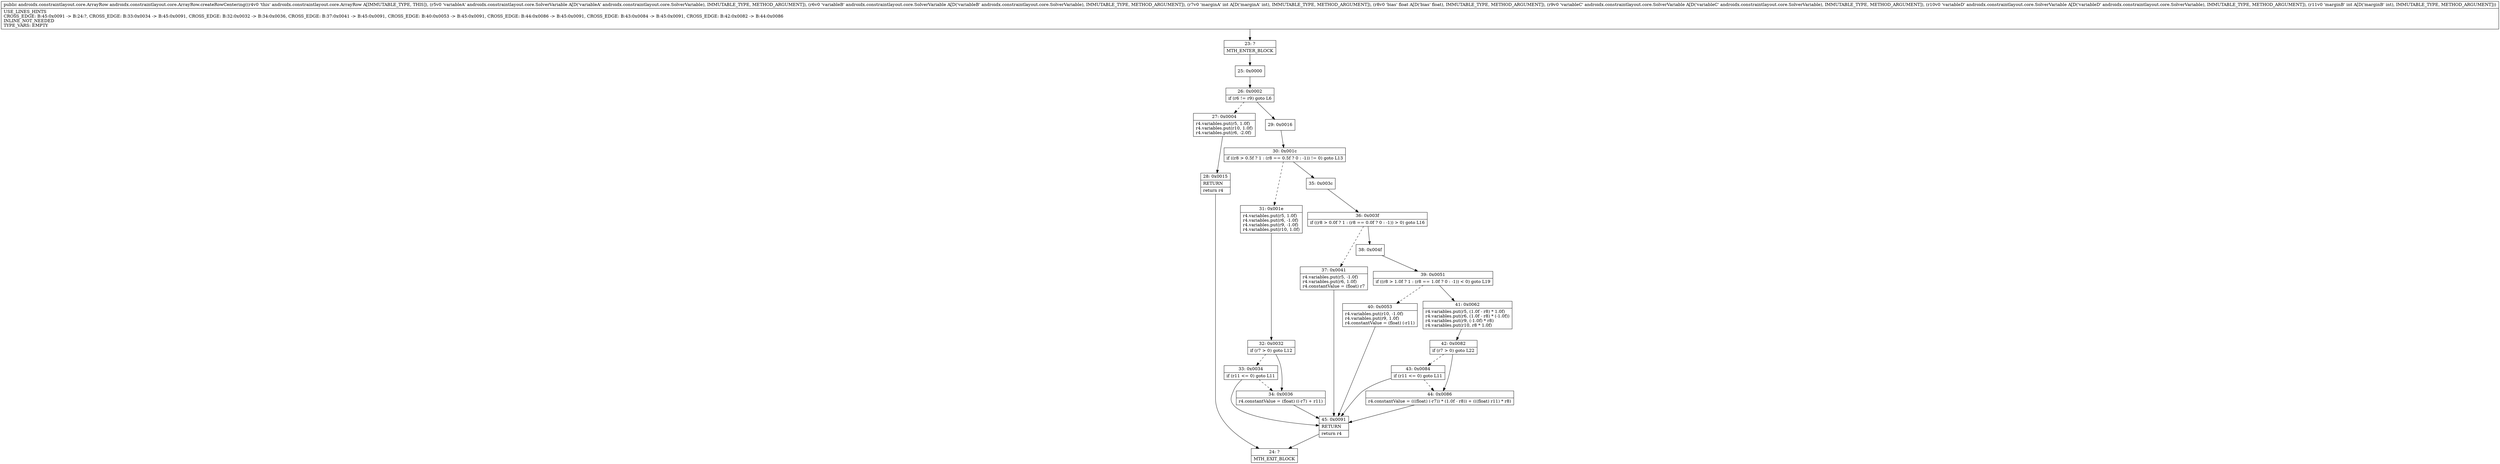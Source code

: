 digraph "CFG forandroidx.constraintlayout.core.ArrayRow.createRowCentering(Landroidx\/constraintlayout\/core\/SolverVariable;Landroidx\/constraintlayout\/core\/SolverVariable;IFLandroidx\/constraintlayout\/core\/SolverVariable;Landroidx\/constraintlayout\/core\/SolverVariable;I)Landroidx\/constraintlayout\/core\/ArrayRow;" {
Node_23 [shape=record,label="{23\:\ ?|MTH_ENTER_BLOCK\l}"];
Node_25 [shape=record,label="{25\:\ 0x0000}"];
Node_26 [shape=record,label="{26\:\ 0x0002|if (r6 != r9) goto L6\l}"];
Node_27 [shape=record,label="{27\:\ 0x0004|r4.variables.put(r5, 1.0f)\lr4.variables.put(r10, 1.0f)\lr4.variables.put(r6, \-2.0f)\l}"];
Node_28 [shape=record,label="{28\:\ 0x0015|RETURN\l|return r4\l}"];
Node_24 [shape=record,label="{24\:\ ?|MTH_EXIT_BLOCK\l}"];
Node_29 [shape=record,label="{29\:\ 0x0016}"];
Node_30 [shape=record,label="{30\:\ 0x001c|if ((r8 \> 0.5f ? 1 : (r8 == 0.5f ? 0 : \-1)) != 0) goto L13\l}"];
Node_31 [shape=record,label="{31\:\ 0x001e|r4.variables.put(r5, 1.0f)\lr4.variables.put(r6, \-1.0f)\lr4.variables.put(r9, \-1.0f)\lr4.variables.put(r10, 1.0f)\l}"];
Node_32 [shape=record,label="{32\:\ 0x0032|if (r7 \> 0) goto L12\l}"];
Node_33 [shape=record,label="{33\:\ 0x0034|if (r11 \<= 0) goto L11\l}"];
Node_45 [shape=record,label="{45\:\ 0x0091|RETURN\l|return r4\l}"];
Node_34 [shape=record,label="{34\:\ 0x0036|r4.constantValue = (float) ((\-r7) + r11)\l}"];
Node_35 [shape=record,label="{35\:\ 0x003c}"];
Node_36 [shape=record,label="{36\:\ 0x003f|if ((r8 \> 0.0f ? 1 : (r8 == 0.0f ? 0 : \-1)) \> 0) goto L16\l}"];
Node_37 [shape=record,label="{37\:\ 0x0041|r4.variables.put(r5, \-1.0f)\lr4.variables.put(r6, 1.0f)\lr4.constantValue = (float) r7\l}"];
Node_38 [shape=record,label="{38\:\ 0x004f}"];
Node_39 [shape=record,label="{39\:\ 0x0051|if ((r8 \> 1.0f ? 1 : (r8 == 1.0f ? 0 : \-1)) \< 0) goto L19\l}"];
Node_40 [shape=record,label="{40\:\ 0x0053|r4.variables.put(r10, \-1.0f)\lr4.variables.put(r9, 1.0f)\lr4.constantValue = (float) (\-r11)\l}"];
Node_41 [shape=record,label="{41\:\ 0x0062|r4.variables.put(r5, (1.0f \- r8) * 1.0f)\lr4.variables.put(r6, (1.0f \- r8) * (\-1.0f))\lr4.variables.put(r9, (\-1.0f) * r8)\lr4.variables.put(r10, r8 * 1.0f)\l}"];
Node_42 [shape=record,label="{42\:\ 0x0082|if (r7 \> 0) goto L22\l}"];
Node_43 [shape=record,label="{43\:\ 0x0084|if (r11 \<= 0) goto L11\l}"];
Node_44 [shape=record,label="{44\:\ 0x0086|r4.constantValue = (((float) (\-r7)) * (1.0f \- r8)) + (((float) r11) * r8)\l}"];
MethodNode[shape=record,label="{public androidx.constraintlayout.core.ArrayRow androidx.constraintlayout.core.ArrayRow.createRowCentering((r4v0 'this' androidx.constraintlayout.core.ArrayRow A[IMMUTABLE_TYPE, THIS]), (r5v0 'variableA' androidx.constraintlayout.core.SolverVariable A[D('variableA' androidx.constraintlayout.core.SolverVariable), IMMUTABLE_TYPE, METHOD_ARGUMENT]), (r6v0 'variableB' androidx.constraintlayout.core.SolverVariable A[D('variableB' androidx.constraintlayout.core.SolverVariable), IMMUTABLE_TYPE, METHOD_ARGUMENT]), (r7v0 'marginA' int A[D('marginA' int), IMMUTABLE_TYPE, METHOD_ARGUMENT]), (r8v0 'bias' float A[D('bias' float), IMMUTABLE_TYPE, METHOD_ARGUMENT]), (r9v0 'variableC' androidx.constraintlayout.core.SolverVariable A[D('variableC' androidx.constraintlayout.core.SolverVariable), IMMUTABLE_TYPE, METHOD_ARGUMENT]), (r10v0 'variableD' androidx.constraintlayout.core.SolverVariable A[D('variableD' androidx.constraintlayout.core.SolverVariable), IMMUTABLE_TYPE, METHOD_ARGUMENT]), (r11v0 'marginB' int A[D('marginB' int), IMMUTABLE_TYPE, METHOD_ARGUMENT]))  | USE_LINES_HINTS\lCROSS_EDGE: B:45:0x0091 \-\> B:24:?, CROSS_EDGE: B:33:0x0034 \-\> B:45:0x0091, CROSS_EDGE: B:32:0x0032 \-\> B:34:0x0036, CROSS_EDGE: B:37:0x0041 \-\> B:45:0x0091, CROSS_EDGE: B:40:0x0053 \-\> B:45:0x0091, CROSS_EDGE: B:44:0x0086 \-\> B:45:0x0091, CROSS_EDGE: B:43:0x0084 \-\> B:45:0x0091, CROSS_EDGE: B:42:0x0082 \-\> B:44:0x0086\lINLINE_NOT_NEEDED\lTYPE_VARS: EMPTY\l}"];
MethodNode -> Node_23;Node_23 -> Node_25;
Node_25 -> Node_26;
Node_26 -> Node_27[style=dashed];
Node_26 -> Node_29;
Node_27 -> Node_28;
Node_28 -> Node_24;
Node_29 -> Node_30;
Node_30 -> Node_31[style=dashed];
Node_30 -> Node_35;
Node_31 -> Node_32;
Node_32 -> Node_33[style=dashed];
Node_32 -> Node_34;
Node_33 -> Node_34[style=dashed];
Node_33 -> Node_45;
Node_45 -> Node_24;
Node_34 -> Node_45;
Node_35 -> Node_36;
Node_36 -> Node_37[style=dashed];
Node_36 -> Node_38;
Node_37 -> Node_45;
Node_38 -> Node_39;
Node_39 -> Node_40[style=dashed];
Node_39 -> Node_41;
Node_40 -> Node_45;
Node_41 -> Node_42;
Node_42 -> Node_43[style=dashed];
Node_42 -> Node_44;
Node_43 -> Node_44[style=dashed];
Node_43 -> Node_45;
Node_44 -> Node_45;
}

